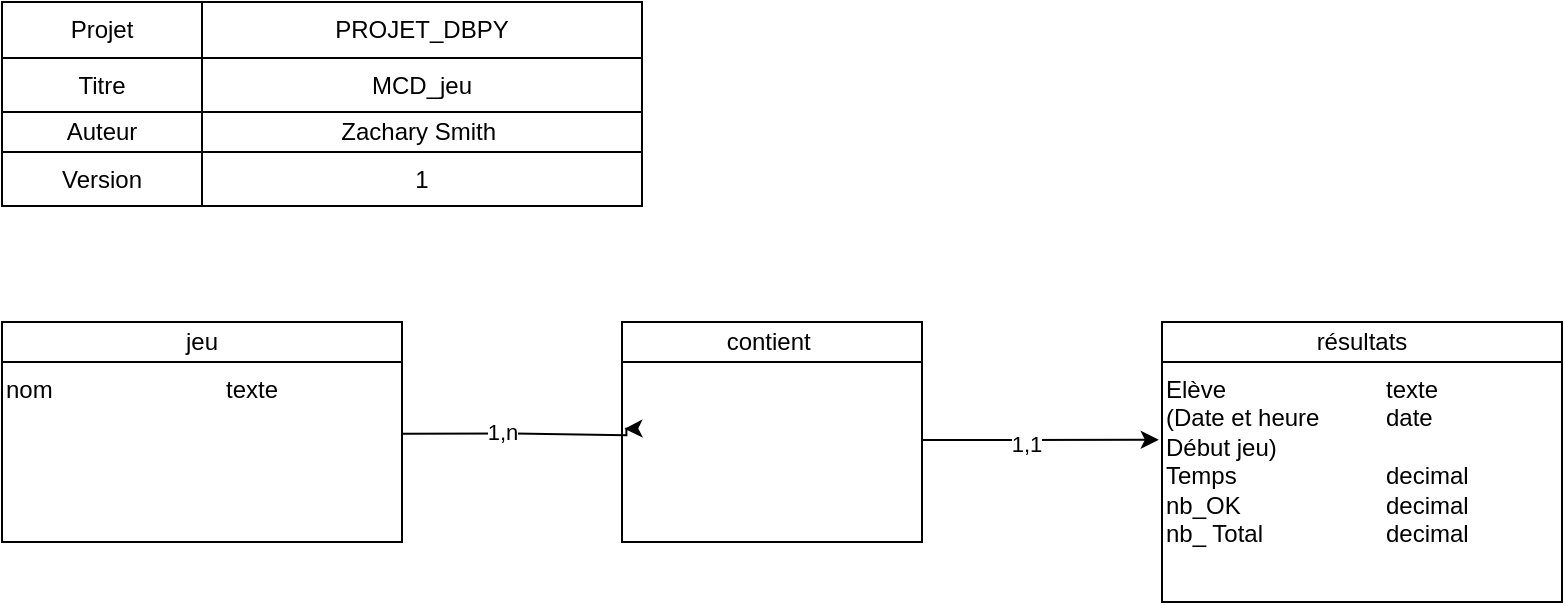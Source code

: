 <mxfile version="22.0.8" type="device">
  <diagram name="Page-1" id="VwZCegSTvDKiSecJ2Ps-">
    <mxGraphModel dx="1581" dy="681" grid="1" gridSize="10" guides="1" tooltips="1" connect="1" arrows="1" fold="1" page="1" pageScale="1" pageWidth="827" pageHeight="1169" math="0" shadow="0">
      <root>
        <mxCell id="0" />
        <mxCell id="1" parent="0" />
        <mxCell id="h1zkkJwXVKAa2Il2JU1P-9" value="" style="shape=table;html=1;whiteSpace=wrap;startSize=0;container=1;collapsible=0;childLayout=tableLayout;" parent="1" vertex="1">
          <mxGeometry x="-800" y="40" width="320" height="102" as="geometry" />
        </mxCell>
        <mxCell id="h1zkkJwXVKAa2Il2JU1P-10" value="" style="shape=partialRectangle;html=1;whiteSpace=wrap;collapsible=0;dropTarget=0;pointerEvents=0;fillColor=none;top=0;left=0;bottom=0;right=0;points=[[0,0.5],[1,0.5]];portConstraint=eastwest;" parent="h1zkkJwXVKAa2Il2JU1P-9" vertex="1">
          <mxGeometry width="320" height="28" as="geometry" />
        </mxCell>
        <mxCell id="h1zkkJwXVKAa2Il2JU1P-11" value="Projet" style="shape=partialRectangle;html=1;whiteSpace=wrap;connectable=0;overflow=hidden;fillColor=none;top=0;left=0;bottom=0;right=0;" parent="h1zkkJwXVKAa2Il2JU1P-10" vertex="1">
          <mxGeometry width="100" height="28" as="geometry">
            <mxRectangle width="100" height="28" as="alternateBounds" />
          </mxGeometry>
        </mxCell>
        <mxCell id="h1zkkJwXVKAa2Il2JU1P-12" value="PROJET_DBPY" style="shape=partialRectangle;html=1;whiteSpace=wrap;connectable=0;overflow=hidden;fillColor=none;top=0;left=0;bottom=0;right=0;" parent="h1zkkJwXVKAa2Il2JU1P-10" vertex="1">
          <mxGeometry x="100" width="220" height="28" as="geometry">
            <mxRectangle width="220" height="28" as="alternateBounds" />
          </mxGeometry>
        </mxCell>
        <mxCell id="h1zkkJwXVKAa2Il2JU1P-13" value="" style="shape=partialRectangle;html=1;whiteSpace=wrap;collapsible=0;dropTarget=0;pointerEvents=0;fillColor=none;top=0;left=0;bottom=0;right=0;points=[[0,0.5],[1,0.5]];portConstraint=eastwest;" parent="h1zkkJwXVKAa2Il2JU1P-9" vertex="1">
          <mxGeometry y="28" width="320" height="27" as="geometry" />
        </mxCell>
        <mxCell id="h1zkkJwXVKAa2Il2JU1P-14" value="Titre" style="shape=partialRectangle;html=1;whiteSpace=wrap;connectable=0;overflow=hidden;fillColor=none;top=0;left=0;bottom=0;right=0;" parent="h1zkkJwXVKAa2Il2JU1P-13" vertex="1">
          <mxGeometry width="100" height="27" as="geometry">
            <mxRectangle width="100" height="27" as="alternateBounds" />
          </mxGeometry>
        </mxCell>
        <mxCell id="h1zkkJwXVKAa2Il2JU1P-15" value="MCD_jeu" style="shape=partialRectangle;html=1;whiteSpace=wrap;connectable=0;overflow=hidden;fillColor=none;top=0;left=0;bottom=0;right=0;" parent="h1zkkJwXVKAa2Il2JU1P-13" vertex="1">
          <mxGeometry x="100" width="220" height="27" as="geometry">
            <mxRectangle width="220" height="27" as="alternateBounds" />
          </mxGeometry>
        </mxCell>
        <mxCell id="h1zkkJwXVKAa2Il2JU1P-16" value="" style="shape=partialRectangle;html=1;whiteSpace=wrap;collapsible=0;dropTarget=0;pointerEvents=0;fillColor=none;top=0;left=0;bottom=0;right=0;points=[[0,0.5],[1,0.5]];portConstraint=eastwest;" parent="h1zkkJwXVKAa2Il2JU1P-9" vertex="1">
          <mxGeometry y="55" width="320" height="20" as="geometry" />
        </mxCell>
        <mxCell id="h1zkkJwXVKAa2Il2JU1P-17" value="Auteur" style="shape=partialRectangle;html=1;whiteSpace=wrap;connectable=0;overflow=hidden;fillColor=none;top=0;left=0;bottom=0;right=0;" parent="h1zkkJwXVKAa2Il2JU1P-16" vertex="1">
          <mxGeometry width="100" height="20" as="geometry">
            <mxRectangle width="100" height="20" as="alternateBounds" />
          </mxGeometry>
        </mxCell>
        <mxCell id="h1zkkJwXVKAa2Il2JU1P-18" value="Zachary Smith&amp;nbsp;" style="shape=partialRectangle;html=1;whiteSpace=wrap;connectable=0;overflow=hidden;fillColor=none;top=0;left=0;bottom=0;right=0;" parent="h1zkkJwXVKAa2Il2JU1P-16" vertex="1">
          <mxGeometry x="100" width="220" height="20" as="geometry">
            <mxRectangle width="220" height="20" as="alternateBounds" />
          </mxGeometry>
        </mxCell>
        <mxCell id="h1zkkJwXVKAa2Il2JU1P-19" value="" style="shape=partialRectangle;html=1;whiteSpace=wrap;collapsible=0;dropTarget=0;pointerEvents=0;fillColor=none;top=0;left=0;bottom=0;right=0;points=[[0,0.5],[1,0.5]];portConstraint=eastwest;" parent="h1zkkJwXVKAa2Il2JU1P-9" vertex="1">
          <mxGeometry y="75" width="320" height="27" as="geometry" />
        </mxCell>
        <mxCell id="h1zkkJwXVKAa2Il2JU1P-20" value="Version" style="shape=partialRectangle;html=1;whiteSpace=wrap;connectable=0;overflow=hidden;fillColor=none;top=0;left=0;bottom=0;right=0;" parent="h1zkkJwXVKAa2Il2JU1P-19" vertex="1">
          <mxGeometry width="100" height="27" as="geometry">
            <mxRectangle width="100" height="27" as="alternateBounds" />
          </mxGeometry>
        </mxCell>
        <mxCell id="h1zkkJwXVKAa2Il2JU1P-21" value="1" style="shape=partialRectangle;html=1;whiteSpace=wrap;connectable=0;overflow=hidden;fillColor=none;top=0;left=0;bottom=0;right=0;" parent="h1zkkJwXVKAa2Il2JU1P-19" vertex="1">
          <mxGeometry x="100" width="220" height="27" as="geometry">
            <mxRectangle width="220" height="27" as="alternateBounds" />
          </mxGeometry>
        </mxCell>
        <mxCell id="QfKloYm33SwB33vJ2Fxd-15" value="&lt;div style=&quot;box-sizing: border-box ; width: 100% ; padding: 2px&quot;&gt;&lt;br&gt;&lt;/div&gt;" style="verticalAlign=top;align=center;overflow=fill;html=1;rounded=0;shadow=0;comic=0;labelBackgroundColor=none;strokeColor=#000000;strokeWidth=1;fillColor=#ffffff;fontFamily=Verdana;fontSize=12;fontColor=#000000;" vertex="1" parent="1">
          <mxGeometry x="-800" y="200" width="200" height="110" as="geometry" />
        </mxCell>
        <mxCell id="QfKloYm33SwB33vJ2Fxd-16" value="jeu" style="rounded=0;whiteSpace=wrap;html=1;" vertex="1" parent="1">
          <mxGeometry x="-800" y="200" width="200" height="20" as="geometry" />
        </mxCell>
        <mxCell id="QfKloYm33SwB33vJ2Fxd-17" value="nom" style="text;html=1;strokeColor=none;fillColor=none;align=left;verticalAlign=top;whiteSpace=wrap;rounded=0;" vertex="1" parent="1">
          <mxGeometry x="-800" y="220" width="70" height="90" as="geometry" />
        </mxCell>
        <mxCell id="QfKloYm33SwB33vJ2Fxd-18" value="texte&lt;br&gt;" style="text;html=1;strokeColor=none;fillColor=none;align=left;verticalAlign=top;whiteSpace=wrap;rounded=0;" vertex="1" parent="1">
          <mxGeometry x="-690" y="220" width="90" height="90" as="geometry" />
        </mxCell>
        <mxCell id="QfKloYm33SwB33vJ2Fxd-19" value="&lt;div style=&quot;box-sizing: border-box ; width: 100% ; padding: 2px&quot;&gt;&lt;br&gt;&lt;/div&gt;" style="verticalAlign=top;align=center;overflow=fill;html=1;rounded=0;shadow=0;comic=0;labelBackgroundColor=none;strokeColor=#000000;strokeWidth=1;fillColor=#ffffff;fontFamily=Verdana;fontSize=12;fontColor=#000000;" vertex="1" parent="1">
          <mxGeometry x="-220" y="200" width="200" height="140" as="geometry" />
        </mxCell>
        <mxCell id="QfKloYm33SwB33vJ2Fxd-20" value="résultats" style="rounded=0;whiteSpace=wrap;html=1;" vertex="1" parent="1">
          <mxGeometry x="-220" y="200" width="200" height="20" as="geometry" />
        </mxCell>
        <mxCell id="QfKloYm33SwB33vJ2Fxd-21" value="Elève&amp;nbsp;&lt;br&gt;(Date et heure Début jeu)&lt;br&gt;Temps&lt;br&gt;nb_OK&lt;br&gt;nb_ Total&lt;br&gt;" style="text;html=1;strokeColor=none;fillColor=none;align=left;verticalAlign=top;whiteSpace=wrap;rounded=0;" vertex="1" parent="1">
          <mxGeometry x="-220" y="220" width="80" height="120" as="geometry" />
        </mxCell>
        <mxCell id="QfKloYm33SwB33vJ2Fxd-22" value="texte&lt;br&gt;date&lt;br&gt;&lt;br&gt;decimal&lt;br&gt;decimal&lt;br&gt;decimal" style="text;html=1;strokeColor=none;fillColor=none;align=left;verticalAlign=top;whiteSpace=wrap;rounded=0;" vertex="1" parent="1">
          <mxGeometry x="-110" y="220" width="90" height="120" as="geometry" />
        </mxCell>
        <mxCell id="QfKloYm33SwB33vJ2Fxd-28" value="&lt;div style=&quot;box-sizing: border-box ; width: 100% ; padding: 2px&quot;&gt;&lt;br&gt;&lt;/div&gt;" style="verticalAlign=top;align=center;overflow=fill;html=1;rounded=0;shadow=0;comic=0;labelBackgroundColor=none;strokeColor=#000000;strokeWidth=1;fillColor=#ffffff;fontFamily=Verdana;fontSize=12;fontColor=#000000;" vertex="1" parent="1">
          <mxGeometry x="-490" y="200" width="150" height="110" as="geometry" />
        </mxCell>
        <mxCell id="QfKloYm33SwB33vJ2Fxd-29" value="contient&amp;nbsp;" style="rounded=0;whiteSpace=wrap;html=1;" vertex="1" parent="1">
          <mxGeometry x="-490" y="200" width="150" height="20" as="geometry" />
        </mxCell>
        <mxCell id="QfKloYm33SwB33vJ2Fxd-42" style="edgeStyle=orthogonalEdgeStyle;rounded=0;orthogonalLoop=1;jettySize=auto;html=1;entryX=0.008;entryY=0.569;entryDx=0;entryDy=0;entryPerimeter=0;" edge="1" parent="1">
          <mxGeometry relative="1" as="geometry">
            <mxPoint x="-600" y="255.83" as="sourcePoint" />
            <mxPoint x="-488.8" y="253.42" as="targetPoint" />
            <Array as="points">
              <mxPoint x="-543.8" y="255.61" />
              <mxPoint x="-487.8" y="256.61" />
              <mxPoint x="-487.8" y="253.61" />
            </Array>
          </mxGeometry>
        </mxCell>
        <mxCell id="QfKloYm33SwB33vJ2Fxd-46" value="1,n" style="edgeLabel;html=1;align=center;verticalAlign=middle;resizable=0;points=[];" vertex="1" connectable="0" parent="QfKloYm33SwB33vJ2Fxd-42">
          <mxGeometry x="-0.735" y="-1" relative="1" as="geometry">
            <mxPoint x="34" y="-2" as="offset" />
          </mxGeometry>
        </mxCell>
        <mxCell id="QfKloYm33SwB33vJ2Fxd-43" style="edgeStyle=orthogonalEdgeStyle;rounded=0;orthogonalLoop=1;jettySize=auto;html=1;entryX=-0.02;entryY=0.324;entryDx=0;entryDy=0;entryPerimeter=0;" edge="1" parent="1" source="QfKloYm33SwB33vJ2Fxd-28" target="QfKloYm33SwB33vJ2Fxd-21">
          <mxGeometry relative="1" as="geometry">
            <Array as="points">
              <mxPoint x="-300" y="259" />
              <mxPoint x="-300" y="259" />
            </Array>
          </mxGeometry>
        </mxCell>
        <mxCell id="QfKloYm33SwB33vJ2Fxd-50" value="1,1" style="edgeLabel;html=1;align=center;verticalAlign=middle;resizable=0;points=[];" vertex="1" connectable="0" parent="1">
          <mxGeometry x="-280.004" y="264.996" as="geometry">
            <mxPoint x="-8" y="-4" as="offset" />
          </mxGeometry>
        </mxCell>
      </root>
    </mxGraphModel>
  </diagram>
</mxfile>
